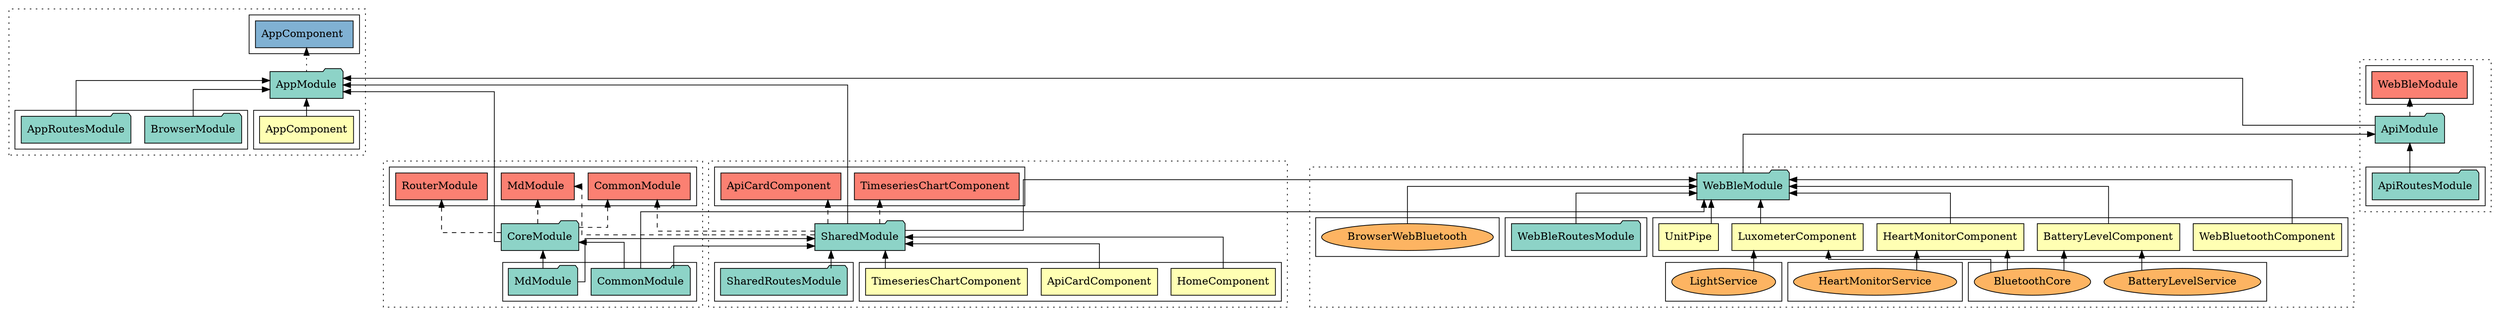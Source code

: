 digraph dependencies { node [shape="rect", style="filled", colorscheme=set312]; ranksep=0.1; compound=false; remincross=true; splines=true; splines=ortho; rankdir=LR; rankdir=TB; rankdir=BT; ratio=compress; fontname="sans-serif";  subgraph "cluster_CoreModule" { style="dotted";node [shape="folder", fillcolor=1]; subgraph cluster_CoreModule_declarations { style="solid";node [style="filled", shape="rect"]; }    subgraph cluster_CoreModule_imports { style="solid"; node [style="filled", fillcolor=1, shape="rect"];    "CommonModule" [label="CommonModule", shape="folder"];    "MdModule" [label="MdModule", shape="folder"];   }    "CommonModule" -> "CoreModule" [lhead="cluster_CoreModule", ltail="cluster_CoreModule_imports"];    "MdModule" -> "CoreModule" [lhead="cluster_CoreModule", ltail="cluster_CoreModule_imports"];     subgraph cluster_CoreModule_exports { style="solid";node [style="filled", fillcolor=4, shape="rect"];"CommonModule " [label="CommonModule ", shape="rect"]"RouterModule " [label="RouterModule ", shape="rect"]"MdModule " [label="MdModule ", shape="rect"]}  "CoreModule" -> "CommonModule " [style="dashed", ltail="cluster_CoreModule" lhead="cluster_CoreModule_exports"];  "CoreModule" -> "RouterModule " [style="dashed", ltail="cluster_CoreModule" lhead="cluster_CoreModule_exports"];  "CoreModule" -> "MdModule " [style="dashed", ltail="cluster_CoreModule" lhead="cluster_CoreModule_exports"];    subgraph cluster_CoreModule_bootstrap { style="solid"; node [style="filled", fillcolor=5, shape="rect"];  }    subgraph cluster_CoreModule_providers { style="solid"; node [style="filled", fillcolor=6, shape="rect"];   }     }  subgraph "cluster_SharedModule" { style="dotted";node [shape="folder", fillcolor=1]; subgraph cluster_SharedModule_declarations { style="solid";node [style="filled", shape="rect"]; node [fillcolor=2]; "TimeseriesChartComponent"; node [fillcolor=2]; "HomeComponent"; node [fillcolor=2]; "ApiCardComponent"; }  "TimeseriesChartComponent" -> "SharedModule" [style="solid", lhead="cluster_SharedModule" ltail="cluster_SharedModule_declarations"]; subgraph "cluster_SharedModule_TimeseriesChartComponent_providers" { style="solid";  }  "HomeComponent" -> "SharedModule" [style="solid", lhead="cluster_SharedModule" ltail="cluster_SharedModule_declarations"]; subgraph "cluster_SharedModule_HomeComponent_providers" { style="solid";  }  "ApiCardComponent" -> "SharedModule" [style="solid", lhead="cluster_SharedModule" ltail="cluster_SharedModule_declarations"]; subgraph "cluster_SharedModule_ApiCardComponent_providers" { style="solid";  }    subgraph cluster_SharedModule_imports { style="solid"; node [style="filled", fillcolor=1, shape="rect"];    "MdModule" [label="MdModule", shape="folder"];    "CommonModule" [label="CommonModule", shape="folder"];    "SharedRoutesModule" [label="SharedRoutesModule", shape="folder"];   }    "MdModule" -> "SharedModule" [lhead="cluster_SharedModule", ltail="cluster_SharedModule_imports"];    "CommonModule" -> "SharedModule" [lhead="cluster_SharedModule", ltail="cluster_SharedModule_imports"];    "SharedRoutesModule" -> "SharedModule" [lhead="cluster_SharedModule", ltail="cluster_SharedModule_imports"];     subgraph cluster_SharedModule_exports { style="solid";node [style="filled", fillcolor=4, shape="rect"];"MdModule " [label="MdModule ", shape="rect"]"CommonModule " [label="CommonModule ", shape="rect"]"TimeseriesChartComponent " [label="TimeseriesChartComponent ", shape="rect"]"ApiCardComponent " [label="ApiCardComponent ", shape="rect"]}  "SharedModule" -> "MdModule " [style="dashed", ltail="cluster_SharedModule" lhead="cluster_SharedModule_exports"];  "SharedModule" -> "CommonModule " [style="dashed", ltail="cluster_SharedModule" lhead="cluster_SharedModule_exports"];  "SharedModule" -> "TimeseriesChartComponent " [style="dashed", ltail="cluster_SharedModule" lhead="cluster_SharedModule_exports"];  "SharedModule" -> "ApiCardComponent " [style="dashed", ltail="cluster_SharedModule" lhead="cluster_SharedModule_exports"];    subgraph cluster_SharedModule_bootstrap { style="solid"; node [style="filled", fillcolor=5, shape="rect"];  }    subgraph cluster_SharedModule_providers { style="solid"; node [style="filled", fillcolor=6, shape="rect"];   }     }  subgraph "cluster_WebBleModule" { style="dotted";node [shape="folder", fillcolor=1]; subgraph cluster_WebBleModule_declarations { style="solid";node [style="filled", shape="rect"]; node [fillcolor=2]; "WebBluetoothComponent"; node [fillcolor=2]; "BatteryLevelComponent"; node [fillcolor=2]; "HeartMonitorComponent"; node [fillcolor=2]; "LuxometerComponent"; node [fillcolor=2]; "UnitPipe"; }  "WebBluetoothComponent" -> "WebBleModule" [style="solid", lhead="cluster_WebBleModule" ltail="cluster_WebBleModule_declarations"]; subgraph "cluster_WebBleModule_WebBluetoothComponent_providers" { style="solid";  }  "BatteryLevelComponent" -> "WebBleModule" [style="solid", lhead="cluster_WebBleModule" ltail="cluster_WebBleModule_declarations"]; subgraph "cluster_WebBleModule_BatteryLevelComponent_providers" { style="solid";  node [fillcolor=6, shape="oval", style="filled"]; "BatteryLevelService" -> "BatteryLevelComponent" [lhead="cluster_WebBleModule_declarations" ltail="cluster_WebBleModule_BatteryLevelComponent_providers"];  node [fillcolor=6, shape="oval", style="filled"]; "BluetoothCore" -> "BatteryLevelComponent" [lhead="cluster_WebBleModule_declarations" ltail="cluster_WebBleModule_BatteryLevelComponent_providers"];  }  "HeartMonitorComponent" -> "WebBleModule" [style="solid", lhead="cluster_WebBleModule" ltail="cluster_WebBleModule_declarations"]; subgraph "cluster_WebBleModule_HeartMonitorComponent_providers" { style="solid";  node [fillcolor=6, shape="oval", style="filled"]; "HeartMonitorService" -> "HeartMonitorComponent" [lhead="cluster_WebBleModule_declarations" ltail="cluster_WebBleModule_HeartMonitorComponent_providers"];  node [fillcolor=6, shape="oval", style="filled"]; "BluetoothCore" -> "HeartMonitorComponent" [lhead="cluster_WebBleModule_declarations" ltail="cluster_WebBleModule_HeartMonitorComponent_providers"];  }  "LuxometerComponent" -> "WebBleModule" [style="solid", lhead="cluster_WebBleModule" ltail="cluster_WebBleModule_declarations"]; subgraph "cluster_WebBleModule_LuxometerComponent_providers" { style="solid";  node [fillcolor=6, shape="oval", style="filled"]; "LightService" -> "LuxometerComponent" [lhead="cluster_WebBleModule_declarations" ltail="cluster_WebBleModule_LuxometerComponent_providers"];  node [fillcolor=6, shape="oval", style="filled"]; "BluetoothCore" -> "LuxometerComponent" [lhead="cluster_WebBleModule_declarations" ltail="cluster_WebBleModule_LuxometerComponent_providers"];  }  "UnitPipe" -> "WebBleModule" [style="solid", lhead="cluster_WebBleModule" ltail="cluster_WebBleModule_declarations"]; subgraph "cluster_WebBleModule_UnitPipe_providers" { style="solid";  }    subgraph cluster_WebBleModule_imports { style="solid"; node [style="filled", fillcolor=1, shape="rect"];    "CommonModule" [label="CommonModule", shape="folder"];    "SharedModule" [label="SharedModule", shape="folder"];    "WebBleRoutesModule" [label="WebBleRoutesModule", shape="folder"];   }    "CommonModule" -> "WebBleModule" [lhead="cluster_WebBleModule", ltail="cluster_WebBleModule_imports"];    "SharedModule" -> "WebBleModule" [lhead="cluster_WebBleModule", ltail="cluster_WebBleModule_imports"];    "WebBleRoutesModule" -> "WebBleModule" [lhead="cluster_WebBleModule", ltail="cluster_WebBleModule_imports"];     subgraph cluster_WebBleModule_exports { style="solid";node [style="filled", fillcolor=4, shape="rect"];}    subgraph cluster_WebBleModule_bootstrap { style="solid"; node [style="filled", fillcolor=5, shape="rect"];  }    subgraph cluster_WebBleModule_providers { style="solid"; node [style="filled", fillcolor=6, shape="rect"];    "BrowserWebBluetooth" [label="BrowserWebBluetooth", shape="oval"];   }    "BrowserWebBluetooth" -> "WebBleModule" [lhead="cluster_WebBleModule", ltail="cluster_WebBleModule_providers"];     }  subgraph "cluster_ApiModule" { style="dotted";node [shape="folder", fillcolor=1]; subgraph cluster_ApiModule_declarations { style="solid";node [style="filled", shape="rect"]; }    subgraph cluster_ApiModule_imports { style="solid"; node [style="filled", fillcolor=1, shape="rect"];    "WebBleModule" [label="WebBleModule", shape="folder"];    "ApiRoutesModule" [label="ApiRoutesModule", shape="folder"];   }    "WebBleModule" -> "ApiModule" [lhead="cluster_ApiModule", ltail="cluster_ApiModule_imports"];    "ApiRoutesModule" -> "ApiModule" [lhead="cluster_ApiModule", ltail="cluster_ApiModule_imports"];     subgraph cluster_ApiModule_exports { style="solid";node [style="filled", fillcolor=4, shape="rect"];"WebBleModule " [label="WebBleModule ", shape="rect"]}  "ApiModule" -> "WebBleModule " [style="dashed", ltail="cluster_ApiModule" lhead="cluster_ApiModule_exports"];    subgraph cluster_ApiModule_bootstrap { style="solid"; node [style="filled", fillcolor=5, shape="rect"];  }    subgraph cluster_ApiModule_providers { style="solid"; node [style="filled", fillcolor=6, shape="rect"];   }     }  subgraph "cluster_AppModule" { style="dotted";node [shape="folder", fillcolor=1]; subgraph cluster_AppModule_declarations { style="solid";node [style="filled", shape="rect"]; node [fillcolor=2]; "AppComponent"; }  "AppComponent" -> "AppModule" [style="solid", lhead="cluster_AppModule" ltail="cluster_AppModule_declarations"]; subgraph "cluster_AppModule_AppComponent_providers" { style="solid";  }    subgraph cluster_AppModule_imports { style="solid"; node [style="filled", fillcolor=1, shape="rect"];    "CoreModule" [label="CoreModule", shape="folder"];    "BrowserModule" [label="BrowserModule", shape="folder"];    "SharedModule" [label="SharedModule", shape="folder"];    "ApiModule" [label="ApiModule", shape="folder"];    "AppRoutesModule" [label="AppRoutesModule", shape="folder"];   }    "CoreModule" -> "AppModule" [lhead="cluster_AppModule", ltail="cluster_AppModule_imports"];    "BrowserModule" -> "AppModule" [lhead="cluster_AppModule", ltail="cluster_AppModule_imports"];    "SharedModule" -> "AppModule" [lhead="cluster_AppModule", ltail="cluster_AppModule_imports"];    "ApiModule" -> "AppModule" [lhead="cluster_AppModule", ltail="cluster_AppModule_imports"];    "AppRoutesModule" -> "AppModule" [lhead="cluster_AppModule", ltail="cluster_AppModule_imports"];     subgraph cluster_AppModule_exports { style="solid";node [style="filled", fillcolor=4, shape="rect"];}    subgraph cluster_AppModule_bootstrap { style="solid"; node [style="filled", fillcolor=5, shape="rect"];  "AppComponent " [label="AppComponent ", shape="rect"]  }  "AppModule" -> "AppComponent " [style="dotted", lhead="cluster_AppModule_bootstrap" ltail="cluster_AppModule"];    subgraph cluster_AppModule_providers { style="solid"; node [style="filled", fillcolor=6, shape="rect"];   }     }  }